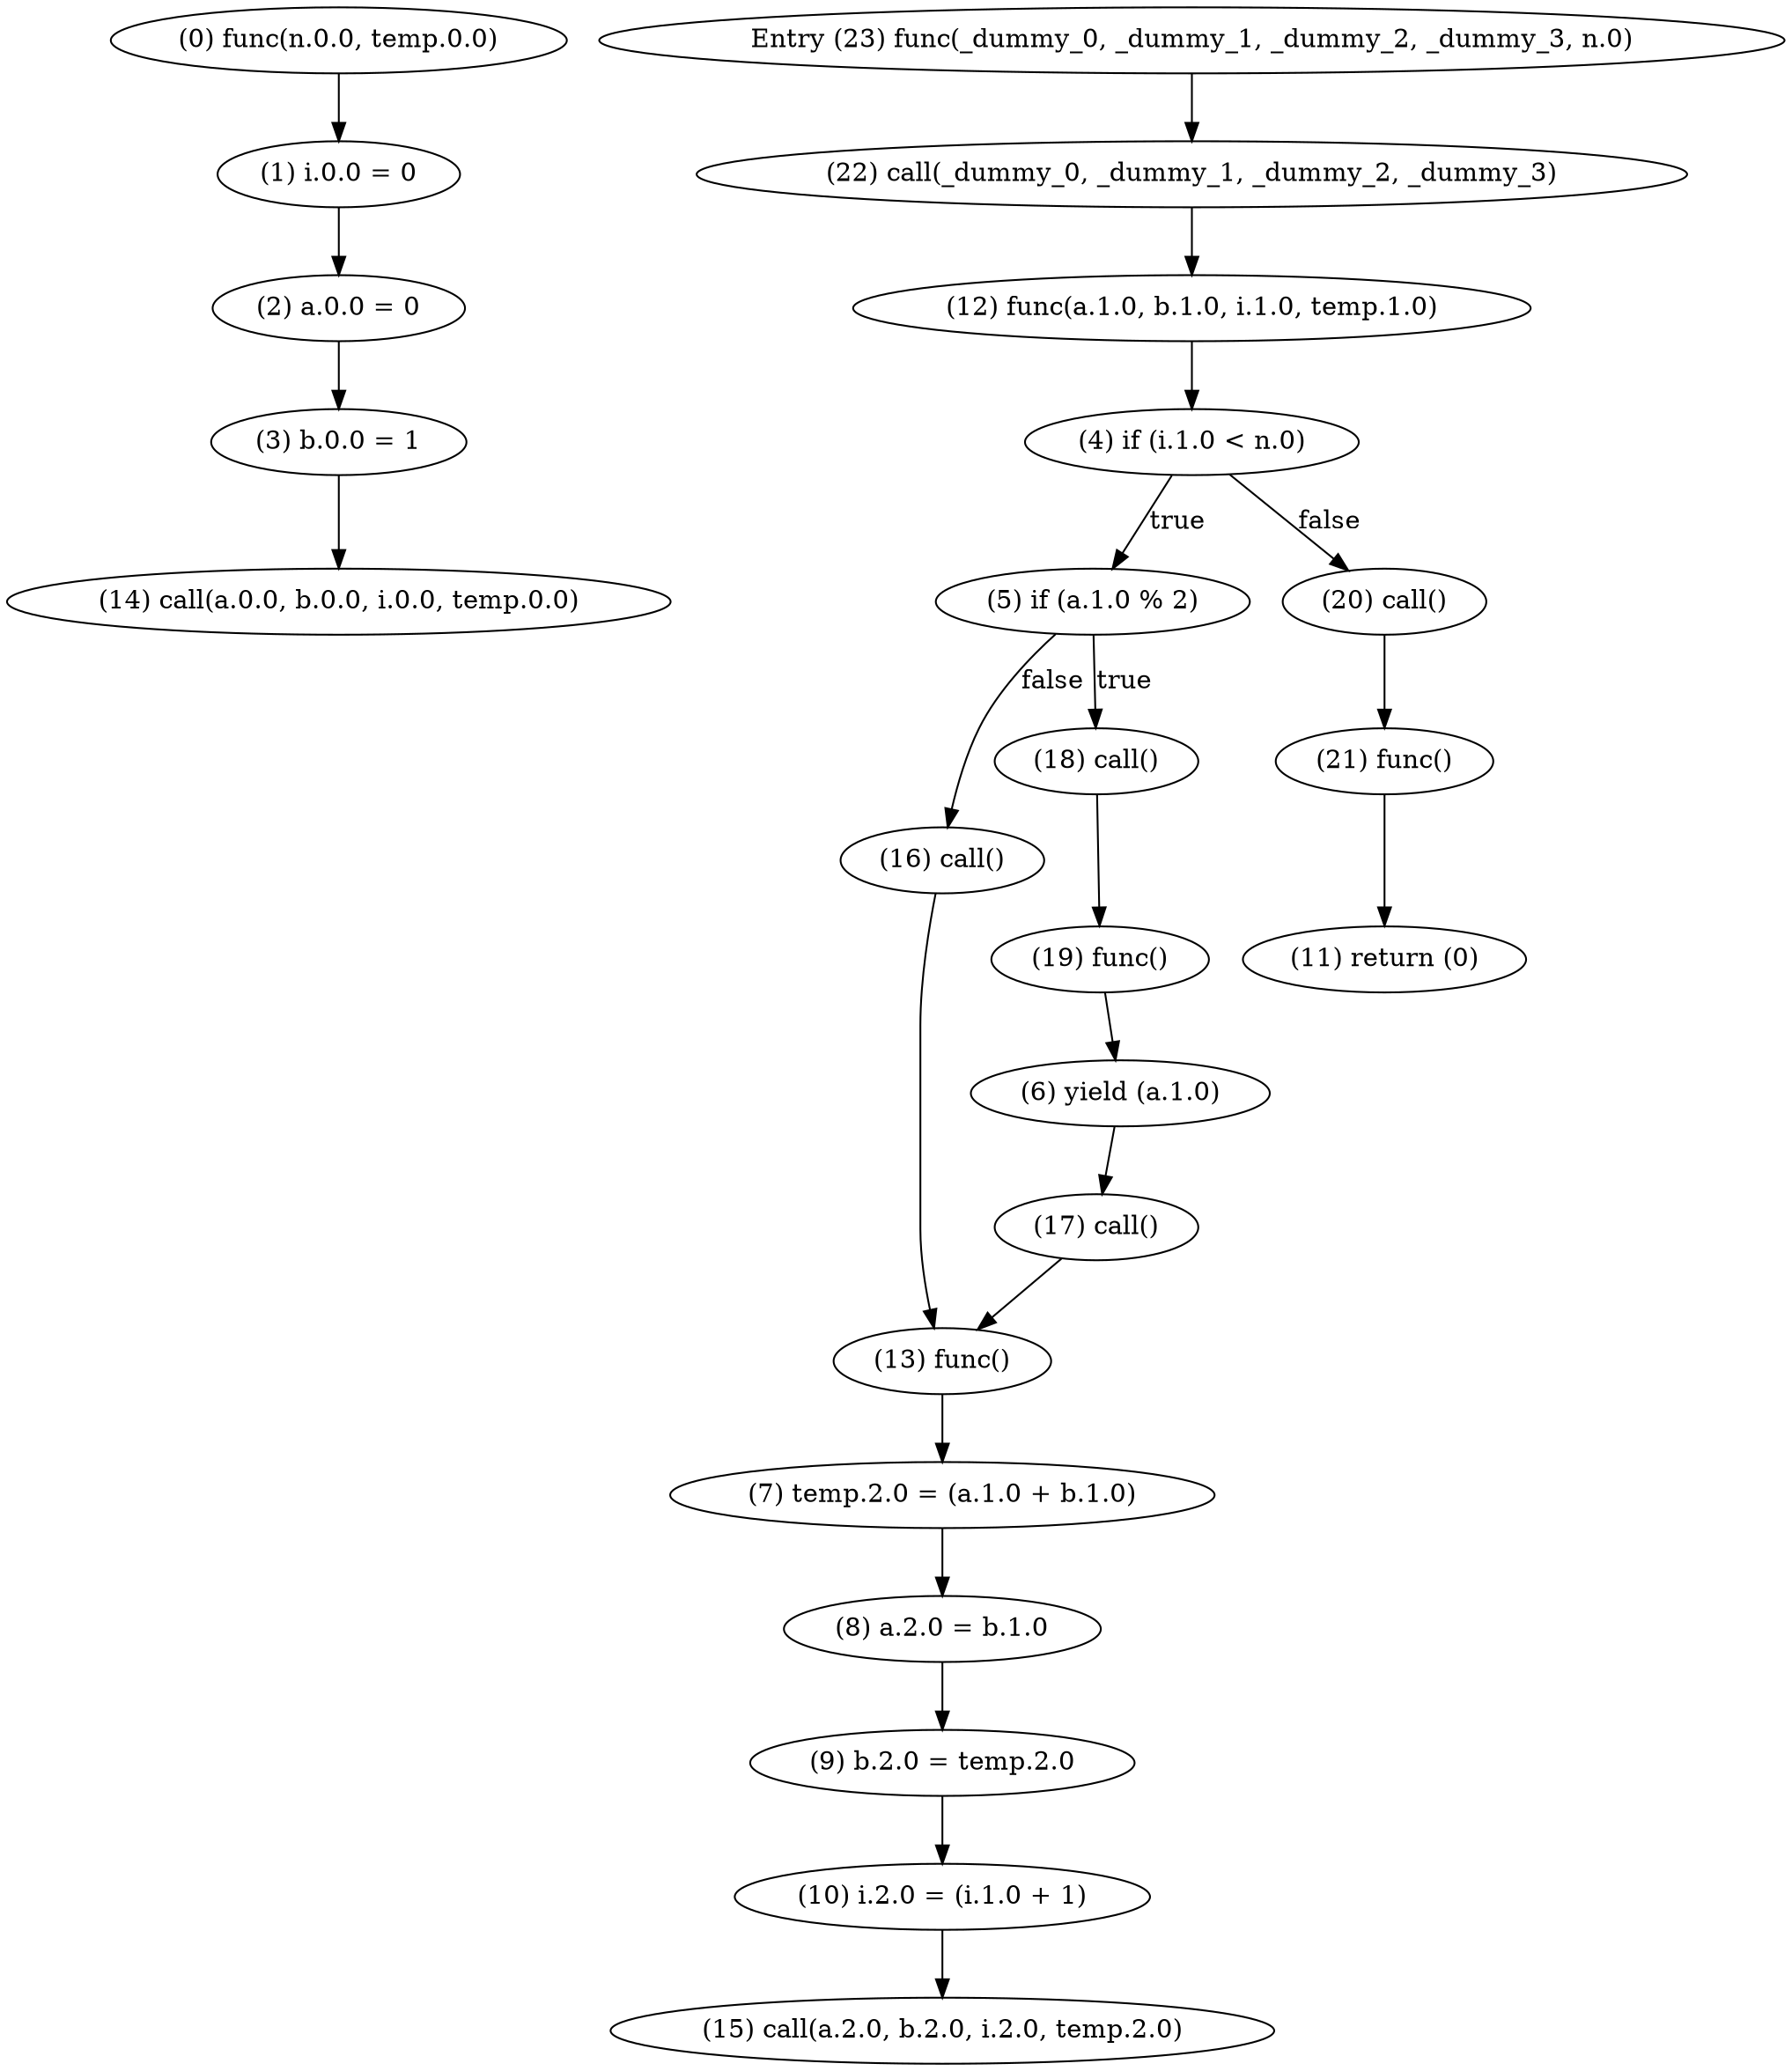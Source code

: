 digraph {
    0 [ label = "(0) func(n.0.0, temp.0.0)" ]
    1 [ label = "(1) i.0.0 = 0" ]
    2 [ label = "(2) a.0.0 = 0" ]
    3 [ label = "(3) b.0.0 = 1" ]
    4 [ label = "(4) if (i.1.0 < n.0)" ]
    5 [ label = "(5) if (a.1.0 % 2)" ]
    6 [ label = "(6) yield (a.1.0)" ]
    7 [ label = "(7) temp.2.0 = (a.1.0 + b.1.0)" ]
    8 [ label = "(8) a.2.0 = b.1.0" ]
    9 [ label = "(9) b.2.0 = temp.2.0" ]
    10 [ label = "(10) i.2.0 = (i.1.0 + 1)" ]
    11 [ label = "(11) return (0)" ]
    12 [ label = "(12) func(a.1.0, b.1.0, i.1.0, temp.1.0)" ]
    13 [ label = "(13) func()" ]
    14 [ label = "(14) call(a.0.0, b.0.0, i.0.0, temp.0.0)" ]
    15 [ label = "(15) call(a.2.0, b.2.0, i.2.0, temp.2.0)" ]
    16 [ label = "(16) call()" ]
    17 [ label = "(17) call()" ]
    18 [ label = "(18) call()" ]
    19 [ label = "(19) func()" ]
    20 [ label = "(20) call()" ]
    21 [ label = "(21) func()" ]
    22 [ label = "(22) call(_dummy_0, _dummy_1, _dummy_2, _dummy_3)" ]
    23 [ label = "Entry (23) func(_dummy_0, _dummy_1, _dummy_2, _dummy_3, n.0)" ]
    0 -> 1 [ label = "" ]
    1 -> 2 [ label = "" ]
    2 -> 3 [ label = "" ]
    3 -> 14 [ label = "" ]
    4 -> 20 [ label = "false" ]
    4 -> 5 [ label = "true" ]
    5 -> 18 [ label = "true" ]
    5 -> 16 [ label = "false" ]
    6 -> 17 [ label = "" ]
    7 -> 8 [ label = "" ]
    8 -> 9 [ label = "" ]
    9 -> 10 [ label = "" ]
    10 -> 15 [ label = "" ]
    12 -> 4 [ label = "" ]
    13 -> 7 [ label = "" ]
    16 -> 13 [ label = "" ]
    17 -> 13 [ label = "" ]
    18 -> 19 [ label = "" ]
    19 -> 6 [ label = "" ]
    20 -> 21 [ label = "" ]
    21 -> 11 [ label = "" ]
    22 -> 12 [ label = "" ]
    23 -> 22 [ label = "" ]
}

